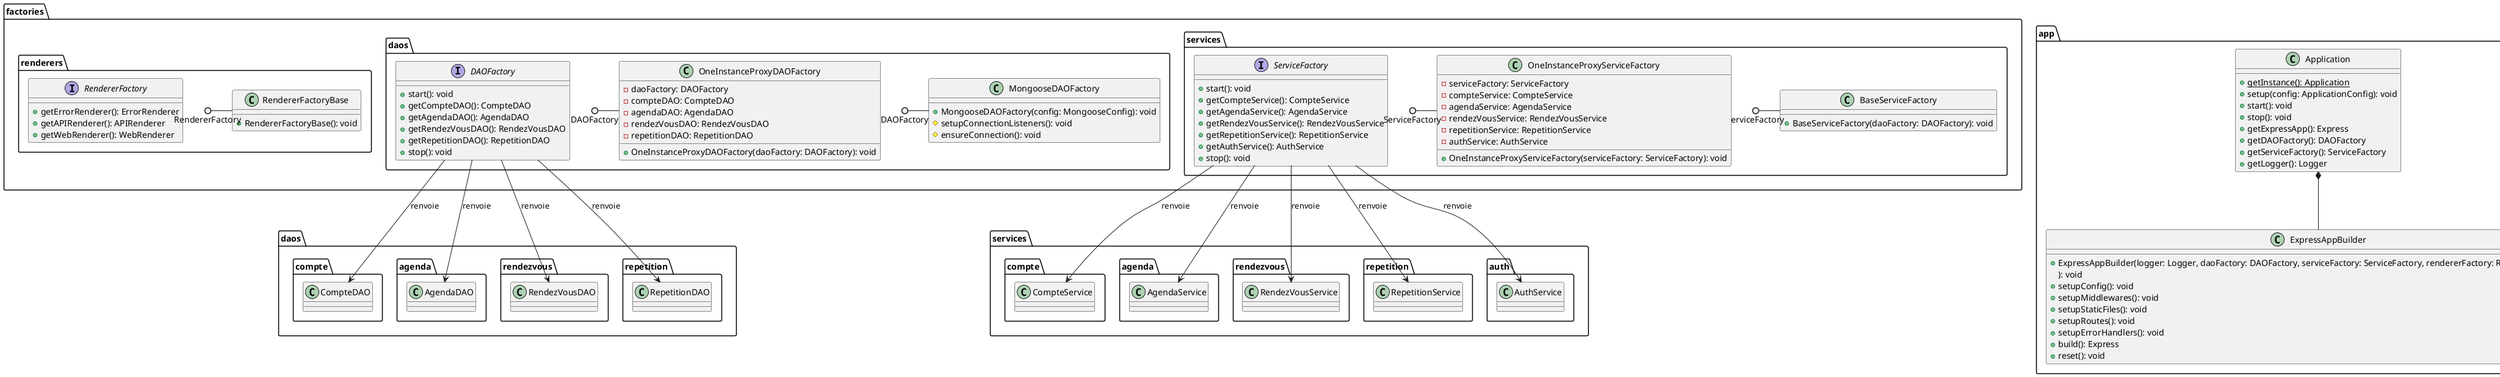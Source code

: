 @startuml

namespace factories {
    ' abstract ApplicationFactory {
    '     + {static} {final} getInstance(): ApplicationFactory
    '     + {final} start(): void

    '     - {abstract} initLogger(): void
    '     - {abstract} initExpressApp(): void
    '     - {abstract} initDAOsFactory(): void
    '     - {abstract} initServicesFactory(): void
    '     - {abstract} initMiddlewaresFactory(): void
    '     - {abstract} initErrorHandlersFactory(): void
    '     - {abstract} initControllersFactory(): void
    '     - {abstract} initRoutesFactory(): void
        
    '     + {final} getLogger(): ILogger
    '     + {final} getExpressApp(): Express
    '     + {final} getDAOsFactory(): IDAOsFactory
    '     + {final} getServicesFactory(): IServicesFactory
    '     + {final} getMiddlewaresFactory(): IMiddlewaresFactory
    '     + {final} getErrorHandlersFactory(): IErrorHandlersFactory
    '     + {final} getControllersFactory(): IControllersFactory
    '     + {final} getRoutesFactory(): IRoutesFactory
    '     + {final} getRendererFactory(): IRendererFactory

    '     + {final} stop(): void
    ' }
    namespace daos {
        interface DAOFactory {
            + start(): void
            + getCompteDAO(): CompteDAO
            + getAgendaDAO(): AgendaDAO
            + getRendezVousDAO(): RendezVousDAO
            + getRepetitionDAO(): RepetitionDAO
            + stop(): void
        }

        class MongooseDAOFactory {
            + MongooseDAOFactory(config: MongooseConfig): void
            # setupConnectionListeners(): void
            # ensureConnection(): void
        }
        DAOFactory ()- MongooseDAOFactory

        class OneInstanceProxyDAOFactory {
            ' Pour éviter de dupliquer la logique de gestion des instances uniques
            - daoFactory: DAOFactory
            - compteDAO: CompteDAO
            - agendaDAO: AgendaDAO
            - rendezVousDAO: RendezVousDAO
            - repetitionDAO: RepetitionDAO
            + OneInstanceProxyDAOFactory(daoFactory: DAOFactory): void
        }
        DAOFactory ()- OneInstanceProxyDAOFactory
    }

    namespace services {
        interface ServiceFactory {
            + start(): void
            + getCompteService(): CompteService
            + getAgendaService(): AgendaService
            + getRendezVousService(): RendezVousService
            + getRepetitionService(): RepetitionService
            + getAuthService(): AuthService
            + stop(): void
        }

        class BaseServiceFactory {
            + BaseServiceFactory(daoFactory: DAOFactory): void
        }
        ServiceFactory ()- BaseServiceFactory

        class OneInstanceProxyServiceFactory {
            ' Pour éviter de dupliquer la logique de gestion des instances uniques
            - serviceFactory: ServiceFactory
            - compteService: CompteService
            - agendaService: AgendaService
            - rendezVousService: RendezVousService
            - repetitionService: RepetitionService
            - authService: AuthService
            + OneInstanceProxyServiceFactory(serviceFactory: ServiceFactory): void
        }
        ServiceFactory ()- OneInstanceProxyServiceFactory
    }

    namespace renderers {
        interface RendererFactory {
            + getErrorRenderer(): ErrorRenderer
            + getAPIRenderer(): APIRenderer
            + getWebRenderer(): WebRenderer
        }

        class RendererFactoryBase {
            + RendererFactoryBase(): void
        }
        RendererFactory ()- RendererFactoryBase
    }
}
namespace app {
    class Application {
        + {static} getInstance(): Application
        + setup(config: ApplicationConfig): void
        + start(): void
        + stop(): void
        + getExpressApp(): Express
        + getDAOFactory(): DAOFactory
        + getServiceFactory(): ServiceFactory
        + getLogger(): Logger
    }
    class ExpressAppBuilder {
        + ExpressAppBuilder(logger: Logger, daoFactory: DAOFactory, serviceFactory: ServiceFactory, rendererFactory: RendererFactory): void
        ): void
        + setupConfig(): void
        + setupMiddlewares(): void
        + setupStaticFiles(): void
        + setupRoutes(): void
        + setupErrorHandlers(): void
        + build(): Express
        + reset(): void
    }
    Application *-- ExpressAppBuilder
}
DAOFactory --> daos.compte.CompteDAO: renvoie
DAOFactory --> daos.agenda.AgendaDAO: renvoie
DAOFactory --> daos.rendezvous.RendezVousDAO: renvoie
DAOFactory --> daos.repetition.RepetitionDAO: renvoie

ServiceFactory --> services.compte.CompteService: renvoie
ServiceFactory --> services.agenda.AgendaService: renvoie
ServiceFactory --> services.rendezvous.RendezVousService: renvoie
ServiceFactory --> services.repetition.RepetitionService: renvoie
ServiceFactory --> services.auth.AuthService: renvoie

@enduml